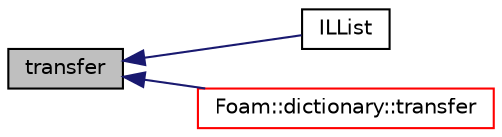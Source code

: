 digraph "transfer"
{
  bgcolor="transparent";
  edge [fontname="Helvetica",fontsize="10",labelfontname="Helvetica",labelfontsize="10"];
  node [fontname="Helvetica",fontsize="10",shape=record];
  rankdir="LR";
  Node254 [label="transfer",height=0.2,width=0.4,color="black", fillcolor="grey75", style="filled", fontcolor="black"];
  Node254 -> Node255 [dir="back",color="midnightblue",fontsize="10",style="solid",fontname="Helvetica"];
  Node255 [label="ILList",height=0.2,width=0.4,color="black",URL="$a26901.html#ab26101f20fc6fe43b7335ba0e7249063",tooltip="Construct given initial T. "];
  Node254 -> Node256 [dir="back",color="midnightblue",fontsize="10",style="solid",fontname="Helvetica"];
  Node256 [label="Foam::dictionary::transfer",height=0.2,width=0.4,color="red",URL="$a27129.html#a5956818c825a1a2608dc4d63b4a9129e",tooltip="Transfer the contents of the argument and annul the argument. "];
}
